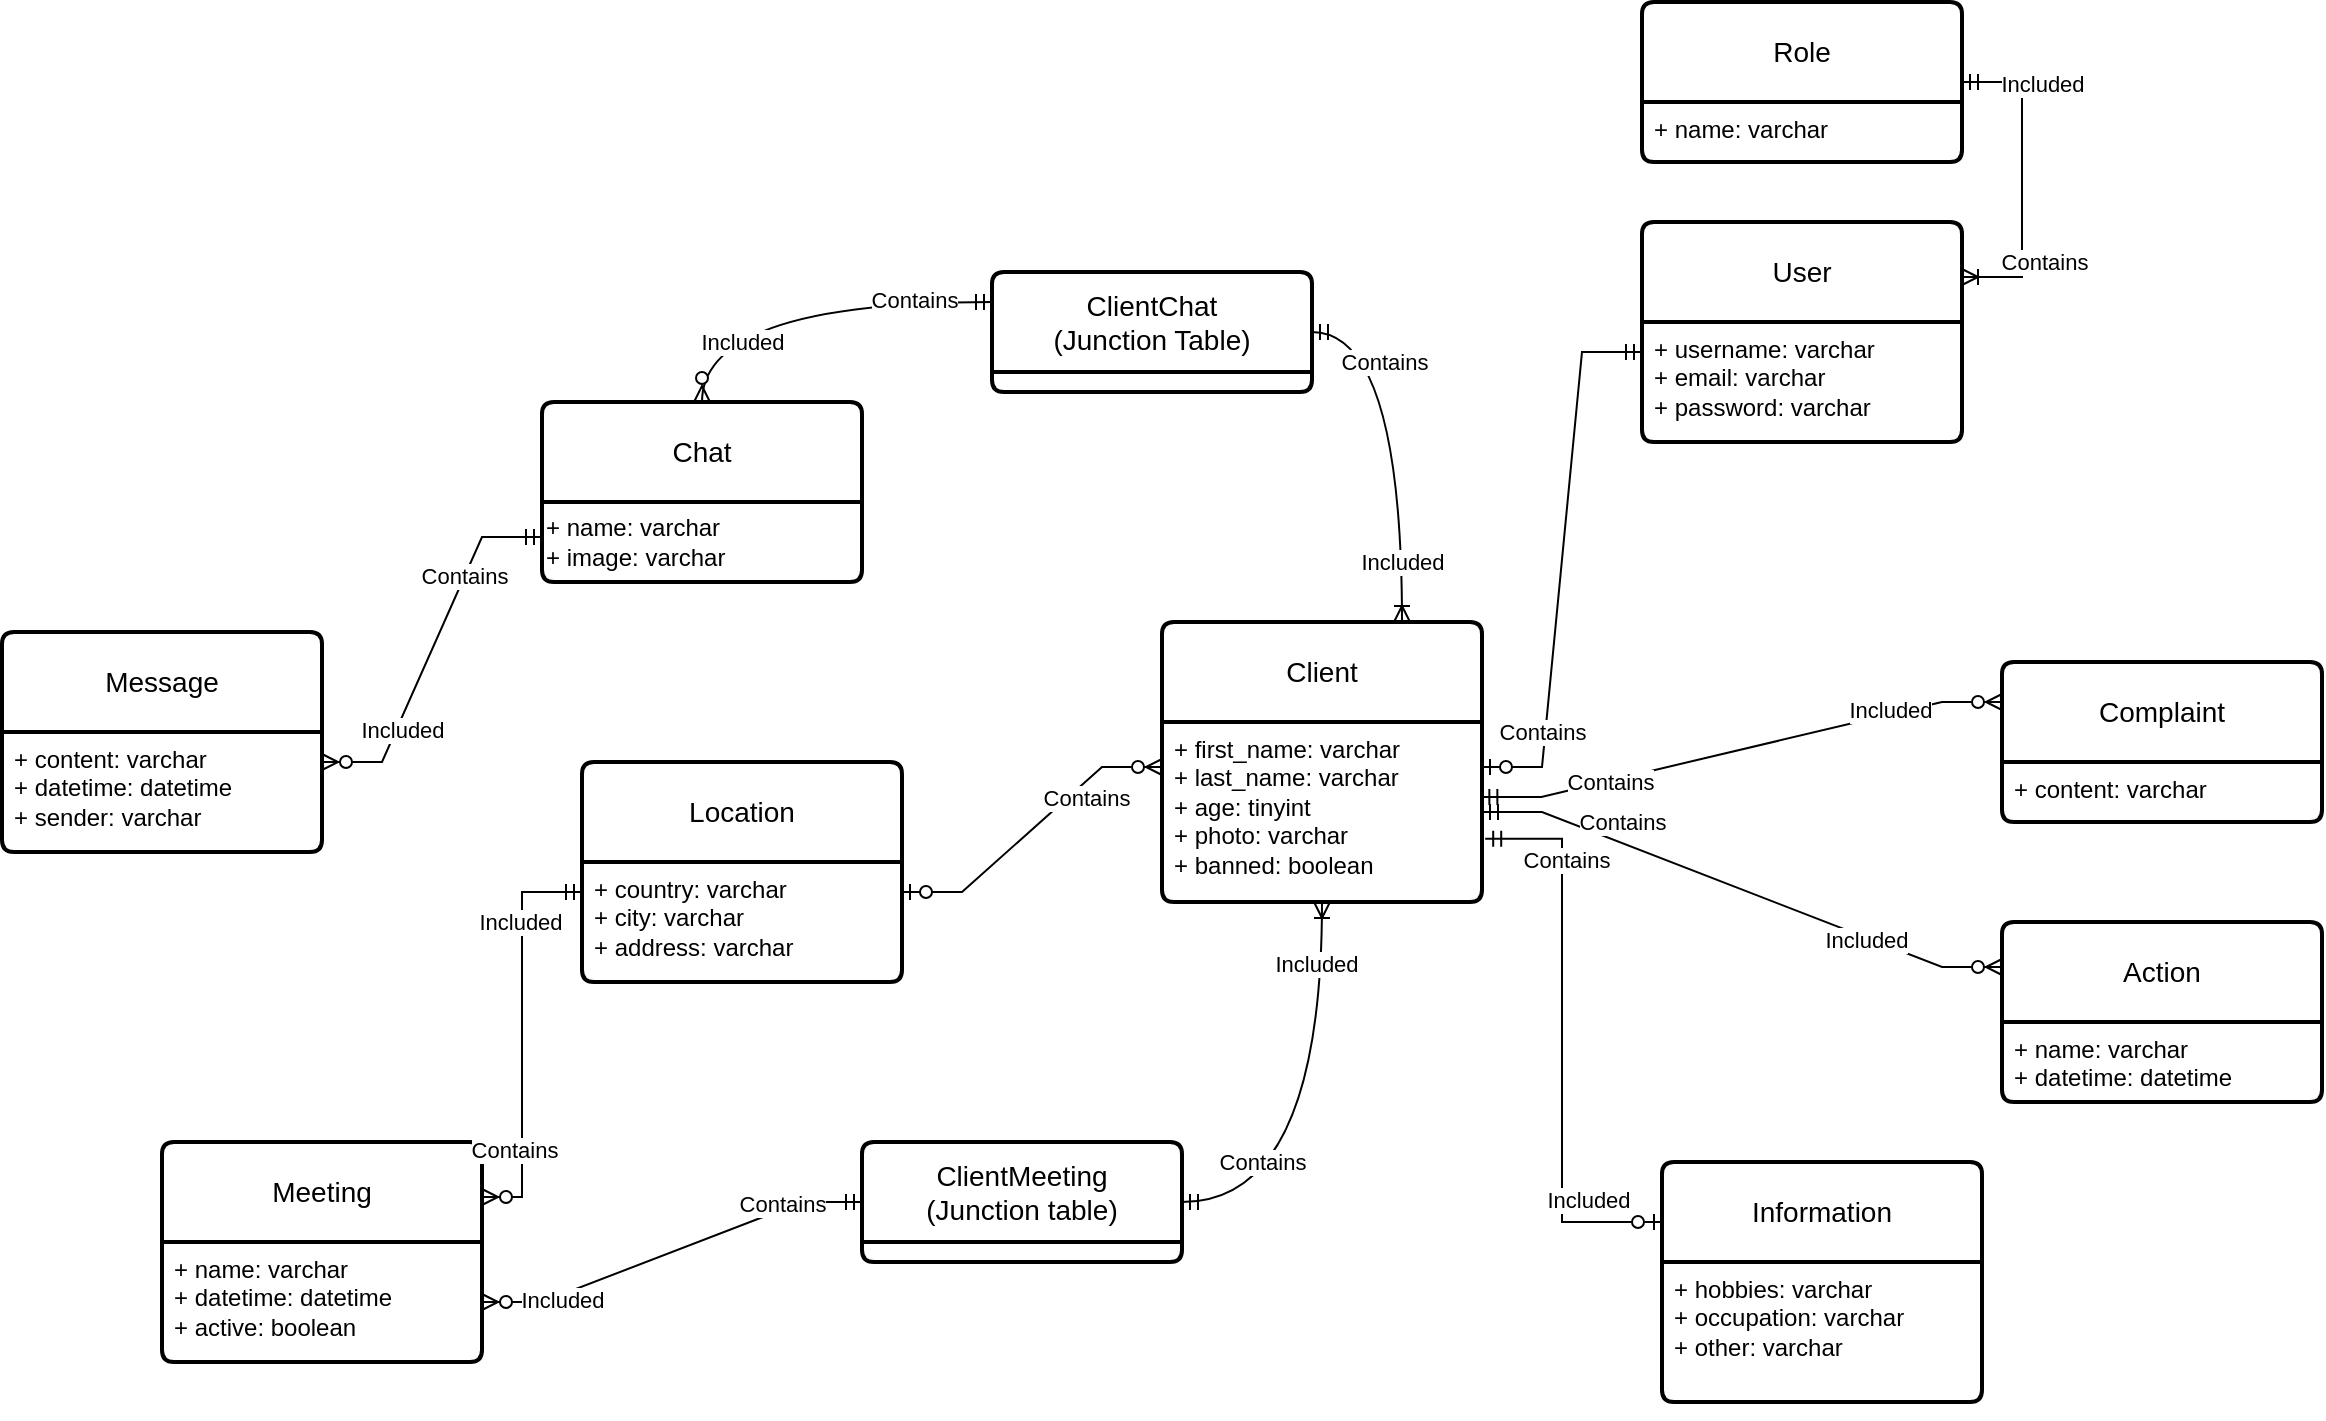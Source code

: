 <mxfile version="21.7.5" type="device">
  <diagram id="R2lEEEUBdFMjLlhIrx00" name="Page-1">
    <mxGraphModel dx="1457" dy="348" grid="1" gridSize="10" guides="1" tooltips="1" connect="1" arrows="1" fold="1" page="1" pageScale="1" pageWidth="850" pageHeight="1100" math="0" shadow="0" extFonts="Permanent Marker^https://fonts.googleapis.com/css?family=Permanent+Marker">
      <root>
        <mxCell id="0" />
        <mxCell id="1" parent="0" />
        <mxCell id="nrqa1FXBkWVdk2U6ALfu-1" value="Message" style="swimlane;childLayout=stackLayout;horizontal=1;startSize=50;horizontalStack=0;rounded=1;fontSize=14;fontStyle=0;strokeWidth=2;resizeParent=0;resizeLast=1;shadow=0;dashed=0;align=center;arcSize=4;whiteSpace=wrap;html=1;" parent="1" vertex="1">
          <mxGeometry x="-70" y="405" width="160" height="110" as="geometry">
            <mxRectangle x="265" y="140" width="100" height="50" as="alternateBounds" />
          </mxGeometry>
        </mxCell>
        <mxCell id="nrqa1FXBkWVdk2U6ALfu-2" value="+ content: varchar&lt;br&gt;+ datetime: datetime&lt;br&gt;+ sender: varchar" style="align=left;strokeColor=none;fillColor=none;spacingLeft=4;fontSize=12;verticalAlign=top;resizable=0;rotatable=0;part=1;html=1;" parent="nrqa1FXBkWVdk2U6ALfu-1" vertex="1">
          <mxGeometry y="50" width="160" height="60" as="geometry" />
        </mxCell>
        <mxCell id="nrqa1FXBkWVdk2U6ALfu-3" value="Chat" style="swimlane;childLayout=stackLayout;horizontal=1;startSize=50;horizontalStack=0;rounded=1;fontSize=14;fontStyle=0;strokeWidth=2;resizeParent=0;resizeLast=1;shadow=0;dashed=0;align=center;arcSize=4;whiteSpace=wrap;html=1;" parent="1" vertex="1">
          <mxGeometry x="200" y="290" width="160" height="90" as="geometry" />
        </mxCell>
        <mxCell id="nrqa1FXBkWVdk2U6ALfu-78" value="+ name: varchar&lt;br&gt;&lt;div style=&quot;&quot;&gt;&lt;span style=&quot;background-color: initial;&quot;&gt;+ image: varchar&lt;/span&gt;&lt;/div&gt;" style="text;html=1;align=left;verticalAlign=middle;resizable=0;points=[];autosize=1;strokeColor=none;fillColor=none;" parent="nrqa1FXBkWVdk2U6ALfu-3" vertex="1">
          <mxGeometry y="50" width="160" height="40" as="geometry" />
        </mxCell>
        <mxCell id="nrqa1FXBkWVdk2U6ALfu-5" value="Meeting" style="swimlane;childLayout=stackLayout;horizontal=1;startSize=50;horizontalStack=0;rounded=1;fontSize=14;fontStyle=0;strokeWidth=2;resizeParent=0;resizeLast=1;shadow=0;dashed=0;align=center;arcSize=4;whiteSpace=wrap;html=1;" parent="1" vertex="1">
          <mxGeometry x="10" y="660" width="160" height="110" as="geometry" />
        </mxCell>
        <mxCell id="nrqa1FXBkWVdk2U6ALfu-6" value="+ name: varchar&lt;br&gt;+ datetime: datetime&lt;br&gt;+ active: boolean" style="align=left;strokeColor=none;fillColor=none;spacingLeft=4;fontSize=12;verticalAlign=top;resizable=0;rotatable=0;part=1;html=1;" parent="nrqa1FXBkWVdk2U6ALfu-5" vertex="1">
          <mxGeometry y="50" width="160" height="60" as="geometry" />
        </mxCell>
        <mxCell id="nrqa1FXBkWVdk2U6ALfu-76" style="edgeStyle=orthogonalEdgeStyle;rounded=0;orthogonalLoop=1;jettySize=auto;html=1;exitX=0.5;exitY=1;exitDx=0;exitDy=0;" parent="nrqa1FXBkWVdk2U6ALfu-5" source="nrqa1FXBkWVdk2U6ALfu-6" target="nrqa1FXBkWVdk2U6ALfu-6" edge="1">
          <mxGeometry relative="1" as="geometry" />
        </mxCell>
        <mxCell id="nrqa1FXBkWVdk2U6ALfu-7" value="Location" style="swimlane;childLayout=stackLayout;horizontal=1;startSize=50;horizontalStack=0;rounded=1;fontSize=14;fontStyle=0;strokeWidth=2;resizeParent=0;resizeLast=1;shadow=0;dashed=0;align=center;arcSize=4;whiteSpace=wrap;html=1;" parent="1" vertex="1">
          <mxGeometry x="220" y="470" width="160" height="110" as="geometry" />
        </mxCell>
        <mxCell id="nrqa1FXBkWVdk2U6ALfu-8" value="+ country: varchar&lt;br&gt;+ city: varchar&lt;br&gt;+ address: varchar" style="align=left;strokeColor=none;fillColor=none;spacingLeft=4;fontSize=12;verticalAlign=top;resizable=0;rotatable=0;part=1;html=1;" parent="nrqa1FXBkWVdk2U6ALfu-7" vertex="1">
          <mxGeometry y="50" width="160" height="60" as="geometry" />
        </mxCell>
        <mxCell id="nrqa1FXBkWVdk2U6ALfu-9" value="Role" style="swimlane;childLayout=stackLayout;horizontal=1;startSize=50;horizontalStack=0;rounded=1;fontSize=14;fontStyle=0;strokeWidth=2;resizeParent=0;resizeLast=1;shadow=0;dashed=0;align=center;arcSize=4;whiteSpace=wrap;html=1;" parent="1" vertex="1">
          <mxGeometry x="750" y="90" width="160" height="80" as="geometry" />
        </mxCell>
        <mxCell id="nrqa1FXBkWVdk2U6ALfu-10" value="+ name: varchar" style="align=left;strokeColor=none;fillColor=none;spacingLeft=4;fontSize=12;verticalAlign=top;resizable=0;rotatable=0;part=1;html=1;" parent="nrqa1FXBkWVdk2U6ALfu-9" vertex="1">
          <mxGeometry y="50" width="160" height="30" as="geometry" />
        </mxCell>
        <mxCell id="nrqa1FXBkWVdk2U6ALfu-11" value="User" style="swimlane;childLayout=stackLayout;horizontal=1;startSize=50;horizontalStack=0;rounded=1;fontSize=14;fontStyle=0;strokeWidth=2;resizeParent=0;resizeLast=1;shadow=0;dashed=0;align=center;arcSize=4;whiteSpace=wrap;html=1;" parent="1" vertex="1">
          <mxGeometry x="750" y="200" width="160" height="110" as="geometry" />
        </mxCell>
        <mxCell id="nrqa1FXBkWVdk2U6ALfu-12" value="+ username: varchar&lt;br&gt;+ email: varchar&lt;br&gt;+ password: varchar" style="align=left;strokeColor=none;fillColor=none;spacingLeft=4;fontSize=12;verticalAlign=top;resizable=0;rotatable=0;part=1;html=1;" parent="nrqa1FXBkWVdk2U6ALfu-11" vertex="1">
          <mxGeometry y="50" width="160" height="60" as="geometry" />
        </mxCell>
        <mxCell id="nrqa1FXBkWVdk2U6ALfu-17" value="Action" style="swimlane;childLayout=stackLayout;horizontal=1;startSize=50;horizontalStack=0;rounded=1;fontSize=14;fontStyle=0;strokeWidth=2;resizeParent=0;resizeLast=1;shadow=0;dashed=0;align=center;arcSize=4;whiteSpace=wrap;html=1;" parent="1" vertex="1">
          <mxGeometry x="930" y="550" width="160" height="90" as="geometry" />
        </mxCell>
        <mxCell id="nrqa1FXBkWVdk2U6ALfu-18" value="+ name: varchar&lt;br&gt;+ datetime: datetime" style="align=left;strokeColor=none;fillColor=none;spacingLeft=4;fontSize=12;verticalAlign=top;resizable=0;rotatable=0;part=1;html=1;" parent="nrqa1FXBkWVdk2U6ALfu-17" vertex="1">
          <mxGeometry y="50" width="160" height="40" as="geometry" />
        </mxCell>
        <mxCell id="nrqa1FXBkWVdk2U6ALfu-61" style="edgeStyle=orthogonalEdgeStyle;rounded=0;orthogonalLoop=1;jettySize=auto;html=1;exitX=0.5;exitY=1;exitDx=0;exitDy=0;" parent="nrqa1FXBkWVdk2U6ALfu-17" source="nrqa1FXBkWVdk2U6ALfu-18" target="nrqa1FXBkWVdk2U6ALfu-18" edge="1">
          <mxGeometry relative="1" as="geometry" />
        </mxCell>
        <mxCell id="nrqa1FXBkWVdk2U6ALfu-19" value="Client" style="swimlane;childLayout=stackLayout;horizontal=1;startSize=50;horizontalStack=0;rounded=1;fontSize=14;fontStyle=0;strokeWidth=2;resizeParent=0;resizeLast=1;shadow=0;dashed=0;align=center;arcSize=4;whiteSpace=wrap;html=1;" parent="1" vertex="1">
          <mxGeometry x="510" y="400" width="160" height="140" as="geometry" />
        </mxCell>
        <mxCell id="nrqa1FXBkWVdk2U6ALfu-20" value="+ first_name: varchar&lt;br&gt;+ last_name: varchar&lt;br&gt;+ age: tinyint&lt;br&gt;+ photo: varchar&lt;br&gt;+ banned: boolean" style="align=left;strokeColor=none;fillColor=none;spacingLeft=4;fontSize=12;verticalAlign=top;resizable=0;rotatable=0;part=1;html=1;" parent="nrqa1FXBkWVdk2U6ALfu-19" vertex="1">
          <mxGeometry y="50" width="160" height="90" as="geometry" />
        </mxCell>
        <mxCell id="nrqa1FXBkWVdk2U6ALfu-28" value="Complaint" style="swimlane;childLayout=stackLayout;horizontal=1;startSize=50;horizontalStack=0;rounded=1;fontSize=14;fontStyle=0;strokeWidth=2;resizeParent=0;resizeLast=1;shadow=0;dashed=0;align=center;arcSize=4;whiteSpace=wrap;html=1;" parent="1" vertex="1">
          <mxGeometry x="930" y="420" width="160" height="80" as="geometry" />
        </mxCell>
        <mxCell id="nrqa1FXBkWVdk2U6ALfu-29" value="+ content: varchar" style="align=left;strokeColor=none;fillColor=none;spacingLeft=4;fontSize=12;verticalAlign=top;resizable=0;rotatable=0;part=1;html=1;" parent="nrqa1FXBkWVdk2U6ALfu-28" vertex="1">
          <mxGeometry y="50" width="160" height="30" as="geometry" />
        </mxCell>
        <mxCell id="nrqa1FXBkWVdk2U6ALfu-33" value="" style="edgeStyle=entityRelationEdgeStyle;fontSize=12;html=1;endArrow=ERoneToMany;startArrow=ERmandOne;rounded=0;exitX=1;exitY=0.5;exitDx=0;exitDy=0;entryX=1;entryY=0.25;entryDx=0;entryDy=0;" parent="1" source="nrqa1FXBkWVdk2U6ALfu-9" target="nrqa1FXBkWVdk2U6ALfu-11" edge="1">
          <mxGeometry width="100" height="100" relative="1" as="geometry">
            <mxPoint x="600" y="230" as="sourcePoint" />
            <mxPoint x="1060" y="170" as="targetPoint" />
          </mxGeometry>
        </mxCell>
        <mxCell id="nrqa1FXBkWVdk2U6ALfu-55" value="Contains" style="edgeLabel;html=1;align=center;verticalAlign=middle;resizable=0;points=[];" parent="nrqa1FXBkWVdk2U6ALfu-33" vertex="1" connectable="0">
          <mxGeometry x="-0.641" relative="1" as="geometry">
            <mxPoint x="12" y="90" as="offset" />
          </mxGeometry>
        </mxCell>
        <mxCell id="nrqa1FXBkWVdk2U6ALfu-56" value="Included" style="edgeLabel;html=1;align=center;verticalAlign=middle;resizable=0;points=[];" parent="nrqa1FXBkWVdk2U6ALfu-33" vertex="1" connectable="0">
          <mxGeometry x="0.553" y="2" relative="1" as="geometry">
            <mxPoint x="8" y="-92" as="offset" />
          </mxGeometry>
        </mxCell>
        <mxCell id="nrqa1FXBkWVdk2U6ALfu-68" value="" style="edgeStyle=entityRelationEdgeStyle;fontSize=12;html=1;endArrow=ERzeroToMany;startArrow=ERmandOne;rounded=0;exitX=0;exitY=0.75;exitDx=0;exitDy=0;entryX=1;entryY=0.25;entryDx=0;entryDy=0;" parent="1" source="nrqa1FXBkWVdk2U6ALfu-3" target="nrqa1FXBkWVdk2U6ALfu-2" edge="1">
          <mxGeometry width="100" height="100" relative="1" as="geometry">
            <mxPoint x="170" y="500" as="sourcePoint" />
            <mxPoint x="270" y="400" as="targetPoint" />
          </mxGeometry>
        </mxCell>
        <mxCell id="nrqa1FXBkWVdk2U6ALfu-69" value="Included" style="edgeLabel;html=1;align=center;verticalAlign=middle;resizable=0;points=[];" parent="nrqa1FXBkWVdk2U6ALfu-68" vertex="1" connectable="0">
          <mxGeometry x="0.656" y="-1" relative="1" as="geometry">
            <mxPoint x="10" y="-14" as="offset" />
          </mxGeometry>
        </mxCell>
        <mxCell id="nrqa1FXBkWVdk2U6ALfu-70" value="Contains" style="edgeLabel;html=1;align=center;verticalAlign=middle;resizable=0;points=[];" parent="nrqa1FXBkWVdk2U6ALfu-68" vertex="1" connectable="0">
          <mxGeometry x="-0.686" y="-1" relative="1" as="geometry">
            <mxPoint x="-11" y="20" as="offset" />
          </mxGeometry>
        </mxCell>
        <mxCell id="nrqa1FXBkWVdk2U6ALfu-71" value="" style="edgeStyle=entityRelationEdgeStyle;fontSize=12;html=1;endArrow=ERzeroToMany;startArrow=ERzeroToOne;rounded=0;entryX=0;entryY=0.25;entryDx=0;entryDy=0;exitX=1;exitY=0.25;exitDx=0;exitDy=0;" parent="1" source="nrqa1FXBkWVdk2U6ALfu-8" target="nrqa1FXBkWVdk2U6ALfu-20" edge="1">
          <mxGeometry width="100" height="100" relative="1" as="geometry">
            <mxPoint x="70" y="750" as="sourcePoint" />
            <mxPoint x="170" y="650" as="targetPoint" />
          </mxGeometry>
        </mxCell>
        <mxCell id="nrqa1FXBkWVdk2U6ALfu-72" value="Contains" style="edgeLabel;html=1;align=center;verticalAlign=middle;resizable=0;points=[];" parent="nrqa1FXBkWVdk2U6ALfu-71" vertex="1" connectable="0">
          <mxGeometry x="0.652" y="1" relative="1" as="geometry">
            <mxPoint x="-11" y="16" as="offset" />
          </mxGeometry>
        </mxCell>
        <mxCell id="nrqa1FXBkWVdk2U6ALfu-73" value="" style="fontSize=12;html=1;endArrow=ERzeroToMany;startArrow=ERmandOne;rounded=0;exitX=0;exitY=0.25;exitDx=0;exitDy=0;edgeStyle=elbowEdgeStyle;entryX=1;entryY=0.25;entryDx=0;entryDy=0;" parent="1" source="nrqa1FXBkWVdk2U6ALfu-8" target="nrqa1FXBkWVdk2U6ALfu-5" edge="1">
          <mxGeometry width="100" height="100" relative="1" as="geometry">
            <mxPoint x="160" y="630" as="sourcePoint" />
            <mxPoint x="210" y="790" as="targetPoint" />
            <Array as="points">
              <mxPoint x="190" y="610" />
            </Array>
          </mxGeometry>
        </mxCell>
        <mxCell id="nrqa1FXBkWVdk2U6ALfu-74" value="Contains" style="edgeLabel;html=1;align=center;verticalAlign=middle;resizable=0;points=[];" parent="nrqa1FXBkWVdk2U6ALfu-73" vertex="1" connectable="0">
          <mxGeometry x="0.726" y="-1" relative="1" as="geometry">
            <mxPoint x="-3" y="-16" as="offset" />
          </mxGeometry>
        </mxCell>
        <mxCell id="nrqa1FXBkWVdk2U6ALfu-75" value="Included" style="edgeLabel;html=1;align=center;verticalAlign=middle;resizable=0;points=[];" parent="nrqa1FXBkWVdk2U6ALfu-73" vertex="1" connectable="0">
          <mxGeometry x="-0.704" y="-1" relative="1" as="geometry">
            <mxPoint y="15" as="offset" />
          </mxGeometry>
        </mxCell>
        <mxCell id="nrqa1FXBkWVdk2U6ALfu-80" value="Information" style="swimlane;childLayout=stackLayout;horizontal=1;startSize=50;horizontalStack=0;rounded=1;fontSize=14;fontStyle=0;strokeWidth=2;resizeParent=0;resizeLast=1;shadow=0;dashed=0;align=center;arcSize=4;whiteSpace=wrap;html=1;" parent="1" vertex="1">
          <mxGeometry x="760" y="670" width="160" height="120" as="geometry" />
        </mxCell>
        <mxCell id="nrqa1FXBkWVdk2U6ALfu-81" value="+ hobbies: varchar&lt;br&gt;+ occupation: varchar&lt;br&gt;+ other: varchar" style="align=left;strokeColor=none;fillColor=none;spacingLeft=4;fontSize=12;verticalAlign=top;resizable=0;rotatable=0;part=1;html=1;" parent="nrqa1FXBkWVdk2U6ALfu-80" vertex="1">
          <mxGeometry y="50" width="160" height="70" as="geometry" />
        </mxCell>
        <mxCell id="nrqa1FXBkWVdk2U6ALfu-82" style="edgeStyle=orthogonalEdgeStyle;rounded=0;orthogonalLoop=1;jettySize=auto;html=1;exitX=0.5;exitY=1;exitDx=0;exitDy=0;" parent="nrqa1FXBkWVdk2U6ALfu-80" source="nrqa1FXBkWVdk2U6ALfu-81" target="nrqa1FXBkWVdk2U6ALfu-81" edge="1">
          <mxGeometry relative="1" as="geometry" />
        </mxCell>
        <mxCell id="nrqa1FXBkWVdk2U6ALfu-83" value="" style="edgeStyle=orthogonalEdgeStyle;fontSize=12;html=1;endArrow=ERzeroToOne;startArrow=ERmandOne;rounded=0;entryX=0;entryY=0.25;entryDx=0;entryDy=0;exitX=1.01;exitY=0.649;exitDx=0;exitDy=0;exitPerimeter=0;" parent="1" edge="1" target="nrqa1FXBkWVdk2U6ALfu-80" source="nrqa1FXBkWVdk2U6ALfu-20">
          <mxGeometry width="100" height="100" relative="1" as="geometry">
            <mxPoint x="680" y="510" as="sourcePoint" />
            <mxPoint x="680" y="720" as="targetPoint" />
            <Array as="points">
              <mxPoint x="710" y="508" />
              <mxPoint x="710" y="700" />
            </Array>
          </mxGeometry>
        </mxCell>
        <mxCell id="nrqa1FXBkWVdk2U6ALfu-84" value="Contains" style="edgeLabel;html=1;align=center;verticalAlign=middle;resizable=0;points=[];" parent="nrqa1FXBkWVdk2U6ALfu-83" vertex="1" connectable="0">
          <mxGeometry x="-0.785" y="-2" relative="1" as="geometry">
            <mxPoint x="10" y="8" as="offset" />
          </mxGeometry>
        </mxCell>
        <mxCell id="nrqa1FXBkWVdk2U6ALfu-85" value="Included" style="edgeLabel;html=1;align=center;verticalAlign=middle;resizable=0;points=[];" parent="nrqa1FXBkWVdk2U6ALfu-83" vertex="1" connectable="0">
          <mxGeometry x="0.734" y="1" relative="1" as="geometry">
            <mxPoint y="-10" as="offset" />
          </mxGeometry>
        </mxCell>
        <mxCell id="F_KC9iYM57UXbXRnkltA-1" value="" style="edgeStyle=entityRelationEdgeStyle;fontSize=12;html=1;endArrow=ERzeroToOne;startArrow=ERmandOne;rounded=0;entryX=1;entryY=0.25;entryDx=0;entryDy=0;exitX=0;exitY=0.25;exitDx=0;exitDy=0;" parent="1" source="nrqa1FXBkWVdk2U6ALfu-12" target="nrqa1FXBkWVdk2U6ALfu-20" edge="1">
          <mxGeometry width="100" height="100" relative="1" as="geometry">
            <mxPoint x="620" y="360" as="sourcePoint" />
            <mxPoint x="720" y="260" as="targetPoint" />
          </mxGeometry>
        </mxCell>
        <mxCell id="F_KC9iYM57UXbXRnkltA-2" value="Contains" style="edgeLabel;html=1;align=center;verticalAlign=middle;resizable=0;points=[];" parent="F_KC9iYM57UXbXRnkltA-1" vertex="1" connectable="0">
          <mxGeometry x="0.65" y="-2" relative="1" as="geometry">
            <mxPoint y="-1" as="offset" />
          </mxGeometry>
        </mxCell>
        <mxCell id="JNVwNPYprlm9ay51b37--1" value="" style="edgeStyle=entityRelationEdgeStyle;fontSize=12;html=1;endArrow=ERzeroToMany;startArrow=ERmandOne;rounded=0;exitX=1;exitY=0.5;exitDx=0;exitDy=0;entryX=0;entryY=0.25;entryDx=0;entryDy=0;" parent="1" source="nrqa1FXBkWVdk2U6ALfu-20" target="nrqa1FXBkWVdk2U6ALfu-17" edge="1">
          <mxGeometry width="100" height="100" relative="1" as="geometry">
            <mxPoint x="770" y="520" as="sourcePoint" />
            <mxPoint x="870" y="420" as="targetPoint" />
          </mxGeometry>
        </mxCell>
        <mxCell id="JNVwNPYprlm9ay51b37--5" value="Contains" style="edgeLabel;html=1;align=center;verticalAlign=middle;resizable=0;points=[];" parent="JNVwNPYprlm9ay51b37--1" vertex="1" connectable="0">
          <mxGeometry x="-0.388" y="1" relative="1" as="geometry">
            <mxPoint x="-11" y="-14" as="offset" />
          </mxGeometry>
        </mxCell>
        <mxCell id="JNVwNPYprlm9ay51b37--6" value="Included" style="edgeLabel;html=1;align=center;verticalAlign=middle;resizable=0;points=[];" parent="JNVwNPYprlm9ay51b37--1" vertex="1" connectable="0">
          <mxGeometry x="0.488" y="-1" relative="1" as="geometry">
            <mxPoint as="offset" />
          </mxGeometry>
        </mxCell>
        <mxCell id="JNVwNPYprlm9ay51b37--2" value="" style="edgeStyle=entityRelationEdgeStyle;fontSize=12;html=1;endArrow=ERzeroToMany;startArrow=ERmandOne;rounded=0;exitX=0.998;exitY=0.416;exitDx=0;exitDy=0;entryX=0;entryY=0.25;entryDx=0;entryDy=0;exitPerimeter=0;" parent="1" source="nrqa1FXBkWVdk2U6ALfu-20" target="nrqa1FXBkWVdk2U6ALfu-28" edge="1">
          <mxGeometry width="100" height="100" relative="1" as="geometry">
            <mxPoint x="740" y="462" as="sourcePoint" />
            <mxPoint x="1000" y="540" as="targetPoint" />
          </mxGeometry>
        </mxCell>
        <mxCell id="JNVwNPYprlm9ay51b37--3" value="Contains" style="edgeLabel;html=1;align=center;verticalAlign=middle;resizable=0;points=[];" parent="JNVwNPYprlm9ay51b37--2" vertex="1" connectable="0">
          <mxGeometry x="-0.511" relative="1" as="geometry">
            <mxPoint as="offset" />
          </mxGeometry>
        </mxCell>
        <mxCell id="JNVwNPYprlm9ay51b37--4" value="Included" style="edgeLabel;html=1;align=center;verticalAlign=middle;resizable=0;points=[];" parent="JNVwNPYprlm9ay51b37--2" vertex="1" connectable="0">
          <mxGeometry x="0.572" y="2" relative="1" as="geometry">
            <mxPoint as="offset" />
          </mxGeometry>
        </mxCell>
        <mxCell id="ECshMf0PM1uJW6hjx2aK-1" value="СlientMeeting&lt;br&gt;(Junction table)" style="swimlane;childLayout=stackLayout;horizontal=1;startSize=50;horizontalStack=0;rounded=1;fontSize=14;fontStyle=0;strokeWidth=2;resizeParent=0;resizeLast=1;shadow=0;dashed=0;align=center;arcSize=4;whiteSpace=wrap;html=1;" vertex="1" parent="1">
          <mxGeometry x="360" y="660" width="160" height="60" as="geometry" />
        </mxCell>
        <mxCell id="ECshMf0PM1uJW6hjx2aK-6" value="" style="edgeStyle=orthogonalEdgeStyle;fontSize=12;html=1;endArrow=ERoneToMany;startArrow=ERmandOne;rounded=0;entryX=0.5;entryY=1;entryDx=0;entryDy=0;exitX=1;exitY=0.5;exitDx=0;exitDy=0;curved=1;" edge="1" parent="1" source="ECshMf0PM1uJW6hjx2aK-1" target="nrqa1FXBkWVdk2U6ALfu-20">
          <mxGeometry width="100" height="100" relative="1" as="geometry">
            <mxPoint x="550" y="800" as="sourcePoint" />
            <mxPoint x="650" y="700" as="targetPoint" />
          </mxGeometry>
        </mxCell>
        <mxCell id="ECshMf0PM1uJW6hjx2aK-7" value="Contains" style="edgeLabel;html=1;align=center;verticalAlign=middle;resizable=0;points=[];" vertex="1" connectable="0" parent="ECshMf0PM1uJW6hjx2aK-6">
          <mxGeometry x="-0.738" y="7" relative="1" as="geometry">
            <mxPoint x="11" y="-13" as="offset" />
          </mxGeometry>
        </mxCell>
        <mxCell id="ECshMf0PM1uJW6hjx2aK-8" value="Included" style="edgeLabel;html=1;align=center;verticalAlign=middle;resizable=0;points=[];" vertex="1" connectable="0" parent="ECshMf0PM1uJW6hjx2aK-6">
          <mxGeometry x="0.633" y="3" relative="1" as="geometry">
            <mxPoint y="-10" as="offset" />
          </mxGeometry>
        </mxCell>
        <mxCell id="ECshMf0PM1uJW6hjx2aK-9" value="" style="edgeStyle=entityRelationEdgeStyle;fontSize=12;html=1;endArrow=ERzeroToMany;startArrow=ERmandOne;rounded=0;entryX=1;entryY=0.5;entryDx=0;entryDy=0;exitX=0;exitY=0.5;exitDx=0;exitDy=0;" edge="1" parent="1" source="ECshMf0PM1uJW6hjx2aK-1" target="nrqa1FXBkWVdk2U6ALfu-6">
          <mxGeometry width="100" height="100" relative="1" as="geometry">
            <mxPoint x="350" y="690" as="sourcePoint" />
            <mxPoint x="270" y="780" as="targetPoint" />
          </mxGeometry>
        </mxCell>
        <mxCell id="ECshMf0PM1uJW6hjx2aK-10" value="Contains" style="edgeLabel;html=1;align=center;verticalAlign=middle;resizable=0;points=[];" vertex="1" connectable="0" parent="ECshMf0PM1uJW6hjx2aK-9">
          <mxGeometry x="-0.65" y="-1" relative="1" as="geometry">
            <mxPoint x="-5" as="offset" />
          </mxGeometry>
        </mxCell>
        <mxCell id="ECshMf0PM1uJW6hjx2aK-11" value="Included" style="edgeLabel;html=1;align=center;verticalAlign=middle;resizable=0;points=[];" vertex="1" connectable="0" parent="ECshMf0PM1uJW6hjx2aK-9">
          <mxGeometry x="0.642" y="1" relative="1" as="geometry">
            <mxPoint x="4" as="offset" />
          </mxGeometry>
        </mxCell>
        <mxCell id="ECshMf0PM1uJW6hjx2aK-12" value="ClientChat&lt;br&gt;(Junction Table)" style="swimlane;childLayout=stackLayout;horizontal=1;startSize=50;horizontalStack=0;rounded=1;fontSize=14;fontStyle=0;strokeWidth=2;resizeParent=0;resizeLast=1;shadow=0;dashed=0;align=center;arcSize=4;whiteSpace=wrap;html=1;" vertex="1" parent="1">
          <mxGeometry x="425" y="225" width="160" height="60" as="geometry" />
        </mxCell>
        <mxCell id="ECshMf0PM1uJW6hjx2aK-14" value="" style="edgeStyle=orthogonalEdgeStyle;fontSize=12;html=1;endArrow=ERoneToMany;startArrow=ERmandOne;rounded=0;entryX=0.75;entryY=0;entryDx=0;entryDy=0;exitX=1;exitY=0.5;exitDx=0;exitDy=0;curved=1;" edge="1" parent="1" source="ECshMf0PM1uJW6hjx2aK-12" target="nrqa1FXBkWVdk2U6ALfu-19">
          <mxGeometry width="100" height="100" relative="1" as="geometry">
            <mxPoint x="590" y="379.52" as="sourcePoint" />
            <mxPoint x="660" y="229.52" as="targetPoint" />
          </mxGeometry>
        </mxCell>
        <mxCell id="ECshMf0PM1uJW6hjx2aK-15" value="Contains" style="edgeLabel;html=1;align=center;verticalAlign=middle;resizable=0;points=[];" vertex="1" connectable="0" parent="ECshMf0PM1uJW6hjx2aK-14">
          <mxGeometry x="-0.738" y="7" relative="1" as="geometry">
            <mxPoint x="11" y="22" as="offset" />
          </mxGeometry>
        </mxCell>
        <mxCell id="ECshMf0PM1uJW6hjx2aK-16" value="Included" style="edgeLabel;html=1;align=center;verticalAlign=middle;resizable=0;points=[];" vertex="1" connectable="0" parent="ECshMf0PM1uJW6hjx2aK-14">
          <mxGeometry x="0.633" y="3" relative="1" as="geometry">
            <mxPoint x="-3" y="5" as="offset" />
          </mxGeometry>
        </mxCell>
        <mxCell id="ECshMf0PM1uJW6hjx2aK-17" value="" style="edgeStyle=orthogonalEdgeStyle;fontSize=12;html=1;endArrow=ERzeroToMany;startArrow=ERmandOne;rounded=0;entryX=0.5;entryY=0;entryDx=0;entryDy=0;exitX=0;exitY=0.25;exitDx=0;exitDy=0;curved=1;" edge="1" parent="1" source="ECshMf0PM1uJW6hjx2aK-12" target="nrqa1FXBkWVdk2U6ALfu-3">
          <mxGeometry width="100" height="100" relative="1" as="geometry">
            <mxPoint x="470" y="390" as="sourcePoint" />
            <mxPoint x="280" y="440" as="targetPoint" />
          </mxGeometry>
        </mxCell>
        <mxCell id="ECshMf0PM1uJW6hjx2aK-18" value="Contains" style="edgeLabel;html=1;align=center;verticalAlign=middle;resizable=0;points=[];" vertex="1" connectable="0" parent="ECshMf0PM1uJW6hjx2aK-17">
          <mxGeometry x="-0.65" y="-1" relative="1" as="geometry">
            <mxPoint x="-5" as="offset" />
          </mxGeometry>
        </mxCell>
        <mxCell id="ECshMf0PM1uJW6hjx2aK-19" value="Included" style="edgeLabel;html=1;align=center;verticalAlign=middle;resizable=0;points=[];" vertex="1" connectable="0" parent="ECshMf0PM1uJW6hjx2aK-17">
          <mxGeometry x="0.642" y="1" relative="1" as="geometry">
            <mxPoint x="19" y="5" as="offset" />
          </mxGeometry>
        </mxCell>
      </root>
    </mxGraphModel>
  </diagram>
</mxfile>
